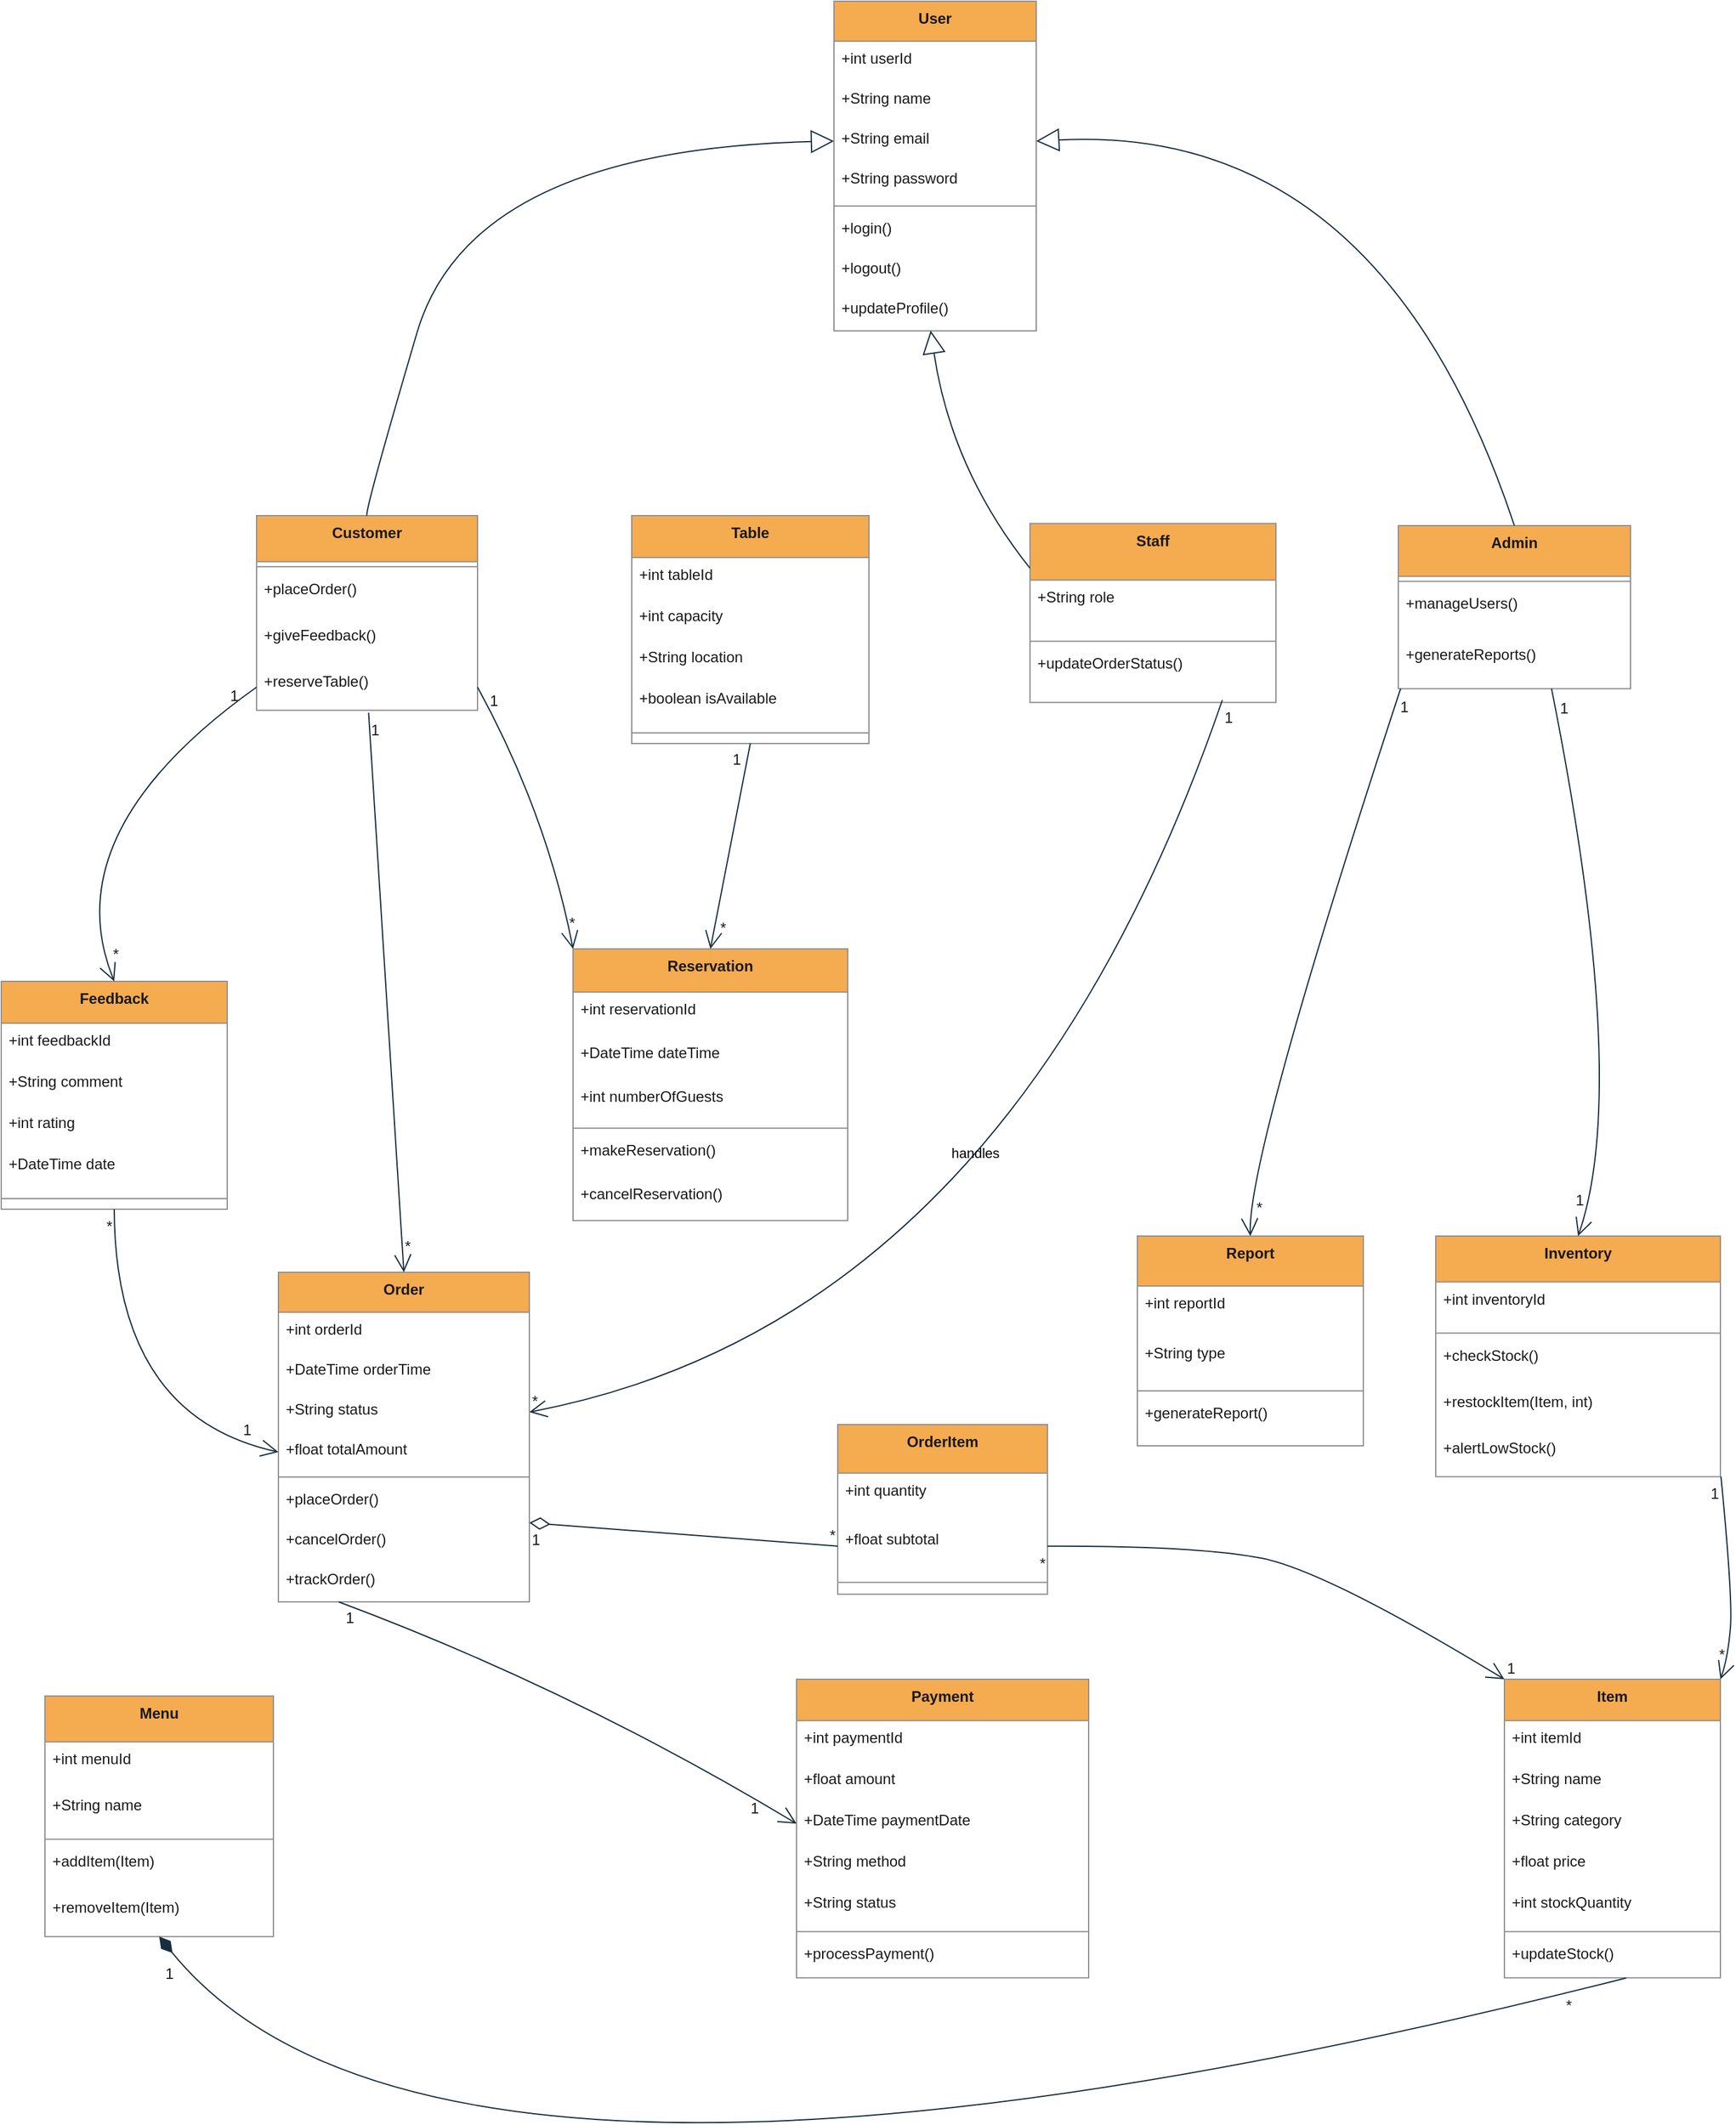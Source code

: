 <mxfile version="26.2.13">
  <diagram id="C5RBs43oDa-KdzZeNtuy" name="Page-1">
    <mxGraphModel dx="2829" dy="2771" grid="0" gridSize="10" guides="1" tooltips="1" connect="1" arrows="1" fold="1" page="1" pageScale="1" pageWidth="827" pageHeight="1169" math="0" shadow="0">
      <root>
        <mxCell id="WIyWlLk6GJQsqaUBKTNV-0" />
        <mxCell id="WIyWlLk6GJQsqaUBKTNV-1" parent="WIyWlLk6GJQsqaUBKTNV-0" />
        <mxCell id="D4eZ-Hi1aHxsngLYi5m4-0" value="User" style="swimlane;fontStyle=1;align=center;verticalAlign=top;childLayout=stackLayout;horizontal=1;startSize=32;horizontalStack=0;resizeParent=1;resizeParentMax=0;resizeLast=0;collapsible=0;marginBottom=0;labelBackgroundColor=none;fillColor=#F5AB50;strokeColor=#909090;fontColor=#1A1A1A;rounded=0;" vertex="1" parent="WIyWlLk6GJQsqaUBKTNV-1">
          <mxGeometry x="737" y="-351" width="162" height="264" as="geometry" />
        </mxCell>
        <mxCell id="D4eZ-Hi1aHxsngLYi5m4-1" value="+int userId" style="text;strokeColor=none;fillColor=none;align=left;verticalAlign=top;spacingLeft=4;spacingRight=4;overflow=hidden;rotatable=0;points=[[0,0.5],[1,0.5]];portConstraint=eastwest;labelBackgroundColor=none;fontColor=#1A1A1A;rounded=0;" vertex="1" parent="D4eZ-Hi1aHxsngLYi5m4-0">
          <mxGeometry y="32" width="162" height="32" as="geometry" />
        </mxCell>
        <mxCell id="D4eZ-Hi1aHxsngLYi5m4-2" value="+String name" style="text;strokeColor=none;fillColor=none;align=left;verticalAlign=top;spacingLeft=4;spacingRight=4;overflow=hidden;rotatable=0;points=[[0,0.5],[1,0.5]];portConstraint=eastwest;labelBackgroundColor=none;fontColor=#1A1A1A;rounded=0;" vertex="1" parent="D4eZ-Hi1aHxsngLYi5m4-0">
          <mxGeometry y="64" width="162" height="32" as="geometry" />
        </mxCell>
        <mxCell id="D4eZ-Hi1aHxsngLYi5m4-3" value="+String email" style="text;strokeColor=none;fillColor=none;align=left;verticalAlign=top;spacingLeft=4;spacingRight=4;overflow=hidden;rotatable=0;points=[[0,0.5],[1,0.5]];portConstraint=eastwest;labelBackgroundColor=none;fontColor=#1A1A1A;rounded=0;" vertex="1" parent="D4eZ-Hi1aHxsngLYi5m4-0">
          <mxGeometry y="96" width="162" height="32" as="geometry" />
        </mxCell>
        <mxCell id="D4eZ-Hi1aHxsngLYi5m4-4" value="+String password" style="text;strokeColor=none;fillColor=none;align=left;verticalAlign=top;spacingLeft=4;spacingRight=4;overflow=hidden;rotatable=0;points=[[0,0.5],[1,0.5]];portConstraint=eastwest;labelBackgroundColor=none;fontColor=#1A1A1A;rounded=0;" vertex="1" parent="D4eZ-Hi1aHxsngLYi5m4-0">
          <mxGeometry y="128" width="162" height="32" as="geometry" />
        </mxCell>
        <mxCell id="D4eZ-Hi1aHxsngLYi5m4-5" style="line;strokeWidth=1;fillColor=none;align=left;verticalAlign=middle;spacingTop=-1;spacingLeft=3;spacingRight=3;rotatable=0;labelPosition=right;points=[];portConstraint=eastwest;labelBackgroundColor=none;strokeColor=#909090;fontColor=#1A1A1A;rounded=0;" vertex="1" parent="D4eZ-Hi1aHxsngLYi5m4-0">
          <mxGeometry y="160" width="162" height="8" as="geometry" />
        </mxCell>
        <mxCell id="D4eZ-Hi1aHxsngLYi5m4-6" value="+login()" style="text;strokeColor=none;fillColor=none;align=left;verticalAlign=top;spacingLeft=4;spacingRight=4;overflow=hidden;rotatable=0;points=[[0,0.5],[1,0.5]];portConstraint=eastwest;labelBackgroundColor=none;fontColor=#1A1A1A;rounded=0;" vertex="1" parent="D4eZ-Hi1aHxsngLYi5m4-0">
          <mxGeometry y="168" width="162" height="32" as="geometry" />
        </mxCell>
        <mxCell id="D4eZ-Hi1aHxsngLYi5m4-7" value="+logout()" style="text;strokeColor=none;fillColor=none;align=left;verticalAlign=top;spacingLeft=4;spacingRight=4;overflow=hidden;rotatable=0;points=[[0,0.5],[1,0.5]];portConstraint=eastwest;labelBackgroundColor=none;fontColor=#1A1A1A;rounded=0;" vertex="1" parent="D4eZ-Hi1aHxsngLYi5m4-0">
          <mxGeometry y="200" width="162" height="32" as="geometry" />
        </mxCell>
        <mxCell id="D4eZ-Hi1aHxsngLYi5m4-8" value="+updateProfile()" style="text;strokeColor=none;fillColor=none;align=left;verticalAlign=top;spacingLeft=4;spacingRight=4;overflow=hidden;rotatable=0;points=[[0,0.5],[1,0.5]];portConstraint=eastwest;labelBackgroundColor=none;fontColor=#1A1A1A;rounded=0;" vertex="1" parent="D4eZ-Hi1aHxsngLYi5m4-0">
          <mxGeometry y="232" width="162" height="32" as="geometry" />
        </mxCell>
        <mxCell id="D4eZ-Hi1aHxsngLYi5m4-9" value="Admin" style="swimlane;fontStyle=1;align=center;verticalAlign=top;childLayout=stackLayout;horizontal=1;startSize=40.571;horizontalStack=0;resizeParent=1;resizeParentMax=0;resizeLast=0;collapsible=0;marginBottom=0;labelBackgroundColor=none;fillColor=#F5AB50;strokeColor=#909090;fontColor=#1A1A1A;rounded=0;" vertex="1" parent="WIyWlLk6GJQsqaUBKTNV-1">
          <mxGeometry x="1189" y="69.0" width="186" height="130.571" as="geometry" />
        </mxCell>
        <mxCell id="D4eZ-Hi1aHxsngLYi5m4-10" style="line;strokeWidth=1;fillColor=none;align=left;verticalAlign=middle;spacingTop=-1;spacingLeft=3;spacingRight=3;rotatable=0;labelPosition=right;points=[];portConstraint=eastwest;labelBackgroundColor=none;strokeColor=#909090;fontColor=#1A1A1A;rounded=0;" vertex="1" parent="D4eZ-Hi1aHxsngLYi5m4-9">
          <mxGeometry y="40.571" width="186" height="8" as="geometry" />
        </mxCell>
        <mxCell id="D4eZ-Hi1aHxsngLYi5m4-11" value="+manageUsers()" style="text;strokeColor=none;fillColor=none;align=left;verticalAlign=top;spacingLeft=4;spacingRight=4;overflow=hidden;rotatable=0;points=[[0,0.5],[1,0.5]];portConstraint=eastwest;labelBackgroundColor=none;fontColor=#1A1A1A;rounded=0;" vertex="1" parent="D4eZ-Hi1aHxsngLYi5m4-9">
          <mxGeometry y="48.571" width="186" height="41" as="geometry" />
        </mxCell>
        <mxCell id="D4eZ-Hi1aHxsngLYi5m4-12" value="+generateReports()" style="text;strokeColor=none;fillColor=none;align=left;verticalAlign=top;spacingLeft=4;spacingRight=4;overflow=hidden;rotatable=0;points=[[0,0.5],[1,0.5]];portConstraint=eastwest;labelBackgroundColor=none;fontColor=#1A1A1A;rounded=0;" vertex="1" parent="D4eZ-Hi1aHxsngLYi5m4-9">
          <mxGeometry y="89.571" width="186" height="41" as="geometry" />
        </mxCell>
        <mxCell id="D4eZ-Hi1aHxsngLYi5m4-13" value="Staff" style="swimlane;fontStyle=1;align=center;verticalAlign=top;childLayout=stackLayout;horizontal=1;startSize=45.333;horizontalStack=0;resizeParent=1;resizeParentMax=0;resizeLast=0;collapsible=0;marginBottom=0;labelBackgroundColor=none;fillColor=#F5AB50;strokeColor=#909090;fontColor=#1A1A1A;rounded=0;" vertex="1" parent="WIyWlLk6GJQsqaUBKTNV-1">
          <mxGeometry x="894" y="67.28" width="197" height="143.333" as="geometry" />
        </mxCell>
        <mxCell id="D4eZ-Hi1aHxsngLYi5m4-14" value="+String role" style="text;strokeColor=none;fillColor=none;align=left;verticalAlign=top;spacingLeft=4;spacingRight=4;overflow=hidden;rotatable=0;points=[[0,0.5],[1,0.5]];portConstraint=eastwest;labelBackgroundColor=none;fontColor=#1A1A1A;rounded=0;" vertex="1" parent="D4eZ-Hi1aHxsngLYi5m4-13">
          <mxGeometry y="45.333" width="197" height="45" as="geometry" />
        </mxCell>
        <mxCell id="D4eZ-Hi1aHxsngLYi5m4-15" style="line;strokeWidth=1;fillColor=none;align=left;verticalAlign=middle;spacingTop=-1;spacingLeft=3;spacingRight=3;rotatable=0;labelPosition=right;points=[];portConstraint=eastwest;labelBackgroundColor=none;strokeColor=#909090;fontColor=#1A1A1A;rounded=0;" vertex="1" parent="D4eZ-Hi1aHxsngLYi5m4-13">
          <mxGeometry y="90.333" width="197" height="8" as="geometry" />
        </mxCell>
        <mxCell id="D4eZ-Hi1aHxsngLYi5m4-16" value="+updateOrderStatus()" style="text;strokeColor=none;fillColor=none;align=left;verticalAlign=top;spacingLeft=4;spacingRight=4;overflow=hidden;rotatable=0;points=[[0,0.5],[1,0.5]];portConstraint=eastwest;labelBackgroundColor=none;fontColor=#1A1A1A;rounded=0;" vertex="1" parent="D4eZ-Hi1aHxsngLYi5m4-13">
          <mxGeometry y="98.333" width="197" height="45" as="geometry" />
        </mxCell>
        <mxCell id="D4eZ-Hi1aHxsngLYi5m4-17" value="Customer" style="swimlane;fontStyle=1;align=center;verticalAlign=top;childLayout=stackLayout;horizontal=1;startSize=36.889;horizontalStack=0;resizeParent=1;resizeParentMax=0;resizeLast=0;collapsible=0;marginBottom=0;labelBackgroundColor=none;fillColor=#F5AB50;strokeColor=#909090;fontColor=#1A1A1A;rounded=0;" vertex="1" parent="WIyWlLk6GJQsqaUBKTNV-1">
          <mxGeometry x="274.5" y="61" width="177" height="155.889" as="geometry" />
        </mxCell>
        <mxCell id="D4eZ-Hi1aHxsngLYi5m4-18" style="line;strokeWidth=1;fillColor=none;align=left;verticalAlign=middle;spacingTop=-1;spacingLeft=3;spacingRight=3;rotatable=0;labelPosition=right;points=[];portConstraint=eastwest;labelBackgroundColor=none;strokeColor=#909090;fontColor=#1A1A1A;rounded=0;" vertex="1" parent="D4eZ-Hi1aHxsngLYi5m4-17">
          <mxGeometry y="36.889" width="177" height="8" as="geometry" />
        </mxCell>
        <mxCell id="D4eZ-Hi1aHxsngLYi5m4-19" value="+placeOrder()" style="text;strokeColor=none;fillColor=none;align=left;verticalAlign=top;spacingLeft=4;spacingRight=4;overflow=hidden;rotatable=0;points=[[0,0.5],[1,0.5]];portConstraint=eastwest;labelBackgroundColor=none;fontColor=#1A1A1A;rounded=0;" vertex="1" parent="D4eZ-Hi1aHxsngLYi5m4-17">
          <mxGeometry y="44.889" width="177" height="37" as="geometry" />
        </mxCell>
        <mxCell id="D4eZ-Hi1aHxsngLYi5m4-20" value="+giveFeedback()" style="text;strokeColor=none;fillColor=none;align=left;verticalAlign=top;spacingLeft=4;spacingRight=4;overflow=hidden;rotatable=0;points=[[0,0.5],[1,0.5]];portConstraint=eastwest;labelBackgroundColor=none;fontColor=#1A1A1A;rounded=0;" vertex="1" parent="D4eZ-Hi1aHxsngLYi5m4-17">
          <mxGeometry y="81.889" width="177" height="37" as="geometry" />
        </mxCell>
        <mxCell id="D4eZ-Hi1aHxsngLYi5m4-21" value="+reserveTable()" style="text;strokeColor=none;fillColor=none;align=left;verticalAlign=top;spacingLeft=4;spacingRight=4;overflow=hidden;rotatable=0;points=[[0,0.5],[1,0.5]];portConstraint=eastwest;labelBackgroundColor=none;fontColor=#1A1A1A;rounded=0;" vertex="1" parent="D4eZ-Hi1aHxsngLYi5m4-17">
          <mxGeometry y="118.889" width="177" height="37" as="geometry" />
        </mxCell>
        <mxCell id="D4eZ-Hi1aHxsngLYi5m4-22" value="Menu" style="swimlane;fontStyle=1;align=center;verticalAlign=top;childLayout=stackLayout;horizontal=1;startSize=36.8;horizontalStack=0;resizeParent=1;resizeParentMax=0;resizeLast=0;collapsible=0;marginBottom=0;labelBackgroundColor=none;fillColor=#F5AB50;strokeColor=#909090;fontColor=#1A1A1A;rounded=0;" vertex="1" parent="WIyWlLk6GJQsqaUBKTNV-1">
          <mxGeometry x="105" y="1006.34" width="183" height="192.8" as="geometry" />
        </mxCell>
        <mxCell id="D4eZ-Hi1aHxsngLYi5m4-23" value="+int menuId" style="text;strokeColor=none;fillColor=none;align=left;verticalAlign=top;spacingLeft=4;spacingRight=4;overflow=hidden;rotatable=0;points=[[0,0.5],[1,0.5]];portConstraint=eastwest;labelBackgroundColor=none;fontColor=#1A1A1A;rounded=0;" vertex="1" parent="D4eZ-Hi1aHxsngLYi5m4-22">
          <mxGeometry y="36.8" width="183" height="37" as="geometry" />
        </mxCell>
        <mxCell id="D4eZ-Hi1aHxsngLYi5m4-24" value="+String name" style="text;strokeColor=none;fillColor=none;align=left;verticalAlign=top;spacingLeft=4;spacingRight=4;overflow=hidden;rotatable=0;points=[[0,0.5],[1,0.5]];portConstraint=eastwest;labelBackgroundColor=none;fontColor=#1A1A1A;rounded=0;" vertex="1" parent="D4eZ-Hi1aHxsngLYi5m4-22">
          <mxGeometry y="73.8" width="183" height="37" as="geometry" />
        </mxCell>
        <mxCell id="D4eZ-Hi1aHxsngLYi5m4-25" style="line;strokeWidth=1;fillColor=none;align=left;verticalAlign=middle;spacingTop=-1;spacingLeft=3;spacingRight=3;rotatable=0;labelPosition=right;points=[];portConstraint=eastwest;labelBackgroundColor=none;strokeColor=#909090;fontColor=#1A1A1A;rounded=0;" vertex="1" parent="D4eZ-Hi1aHxsngLYi5m4-22">
          <mxGeometry y="110.8" width="183" height="8" as="geometry" />
        </mxCell>
        <mxCell id="D4eZ-Hi1aHxsngLYi5m4-26" value="+addItem(Item)" style="text;strokeColor=none;fillColor=none;align=left;verticalAlign=top;spacingLeft=4;spacingRight=4;overflow=hidden;rotatable=0;points=[[0,0.5],[1,0.5]];portConstraint=eastwest;labelBackgroundColor=none;fontColor=#1A1A1A;rounded=0;" vertex="1" parent="D4eZ-Hi1aHxsngLYi5m4-22">
          <mxGeometry y="118.8" width="183" height="37" as="geometry" />
        </mxCell>
        <mxCell id="D4eZ-Hi1aHxsngLYi5m4-27" value="+removeItem(Item)" style="text;strokeColor=none;fillColor=none;align=left;verticalAlign=top;spacingLeft=4;spacingRight=4;overflow=hidden;rotatable=0;points=[[0,0.5],[1,0.5]];portConstraint=eastwest;labelBackgroundColor=none;fontColor=#1A1A1A;rounded=0;" vertex="1" parent="D4eZ-Hi1aHxsngLYi5m4-22">
          <mxGeometry y="155.8" width="183" height="37" as="geometry" />
        </mxCell>
        <mxCell id="D4eZ-Hi1aHxsngLYi5m4-28" value="Item" style="swimlane;fontStyle=1;align=center;verticalAlign=top;childLayout=stackLayout;horizontal=1;startSize=33.143;horizontalStack=0;resizeParent=1;resizeParentMax=0;resizeLast=0;collapsible=0;marginBottom=0;labelBackgroundColor=none;fillColor=#F5AB50;strokeColor=#909090;fontColor=#1A1A1A;rounded=0;" vertex="1" parent="WIyWlLk6GJQsqaUBKTNV-1">
          <mxGeometry x="1274" y="993" width="173" height="239.143" as="geometry" />
        </mxCell>
        <mxCell id="D4eZ-Hi1aHxsngLYi5m4-29" value="+int itemId" style="text;strokeColor=none;fillColor=none;align=left;verticalAlign=top;spacingLeft=4;spacingRight=4;overflow=hidden;rotatable=0;points=[[0,0.5],[1,0.5]];portConstraint=eastwest;labelBackgroundColor=none;fontColor=#1A1A1A;rounded=0;" vertex="1" parent="D4eZ-Hi1aHxsngLYi5m4-28">
          <mxGeometry y="33.143" width="173" height="33" as="geometry" />
        </mxCell>
        <mxCell id="D4eZ-Hi1aHxsngLYi5m4-30" value="+String name" style="text;strokeColor=none;fillColor=none;align=left;verticalAlign=top;spacingLeft=4;spacingRight=4;overflow=hidden;rotatable=0;points=[[0,0.5],[1,0.5]];portConstraint=eastwest;labelBackgroundColor=none;fontColor=#1A1A1A;rounded=0;" vertex="1" parent="D4eZ-Hi1aHxsngLYi5m4-28">
          <mxGeometry y="66.143" width="173" height="33" as="geometry" />
        </mxCell>
        <mxCell id="D4eZ-Hi1aHxsngLYi5m4-31" value="+String category" style="text;strokeColor=none;fillColor=none;align=left;verticalAlign=top;spacingLeft=4;spacingRight=4;overflow=hidden;rotatable=0;points=[[0,0.5],[1,0.5]];portConstraint=eastwest;labelBackgroundColor=none;fontColor=#1A1A1A;rounded=0;" vertex="1" parent="D4eZ-Hi1aHxsngLYi5m4-28">
          <mxGeometry y="99.143" width="173" height="33" as="geometry" />
        </mxCell>
        <mxCell id="D4eZ-Hi1aHxsngLYi5m4-32" value="+float price" style="text;strokeColor=none;fillColor=none;align=left;verticalAlign=top;spacingLeft=4;spacingRight=4;overflow=hidden;rotatable=0;points=[[0,0.5],[1,0.5]];portConstraint=eastwest;labelBackgroundColor=none;fontColor=#1A1A1A;rounded=0;" vertex="1" parent="D4eZ-Hi1aHxsngLYi5m4-28">
          <mxGeometry y="132.143" width="173" height="33" as="geometry" />
        </mxCell>
        <mxCell id="D4eZ-Hi1aHxsngLYi5m4-33" value="+int stockQuantity" style="text;strokeColor=none;fillColor=none;align=left;verticalAlign=top;spacingLeft=4;spacingRight=4;overflow=hidden;rotatable=0;points=[[0,0.5],[1,0.5]];portConstraint=eastwest;labelBackgroundColor=none;fontColor=#1A1A1A;rounded=0;" vertex="1" parent="D4eZ-Hi1aHxsngLYi5m4-28">
          <mxGeometry y="165.143" width="173" height="33" as="geometry" />
        </mxCell>
        <mxCell id="D4eZ-Hi1aHxsngLYi5m4-34" style="line;strokeWidth=1;fillColor=none;align=left;verticalAlign=middle;spacingTop=-1;spacingLeft=3;spacingRight=3;rotatable=0;labelPosition=right;points=[];portConstraint=eastwest;labelBackgroundColor=none;strokeColor=#909090;fontColor=#1A1A1A;rounded=0;" vertex="1" parent="D4eZ-Hi1aHxsngLYi5m4-28">
          <mxGeometry y="198.143" width="173" height="8" as="geometry" />
        </mxCell>
        <mxCell id="D4eZ-Hi1aHxsngLYi5m4-35" value="+updateStock()" style="text;strokeColor=none;fillColor=none;align=left;verticalAlign=top;spacingLeft=4;spacingRight=4;overflow=hidden;rotatable=0;points=[[0,0.5],[1,0.5]];portConstraint=eastwest;labelBackgroundColor=none;fontColor=#1A1A1A;rounded=0;" vertex="1" parent="D4eZ-Hi1aHxsngLYi5m4-28">
          <mxGeometry y="206.143" width="173" height="33" as="geometry" />
        </mxCell>
        <mxCell id="D4eZ-Hi1aHxsngLYi5m4-36" value="Order" style="swimlane;fontStyle=1;align=center;verticalAlign=top;childLayout=stackLayout;horizontal=1;startSize=32;horizontalStack=0;resizeParent=1;resizeParentMax=0;resizeLast=0;collapsible=0;marginBottom=0;labelBackgroundColor=none;fillColor=#F5AB50;strokeColor=#909090;fontColor=#1A1A1A;rounded=0;" vertex="1" parent="WIyWlLk6GJQsqaUBKTNV-1">
          <mxGeometry x="292" y="667" width="201" height="264" as="geometry" />
        </mxCell>
        <mxCell id="D4eZ-Hi1aHxsngLYi5m4-37" value="+int orderId" style="text;strokeColor=none;fillColor=none;align=left;verticalAlign=top;spacingLeft=4;spacingRight=4;overflow=hidden;rotatable=0;points=[[0,0.5],[1,0.5]];portConstraint=eastwest;labelBackgroundColor=none;fontColor=#1A1A1A;rounded=0;" vertex="1" parent="D4eZ-Hi1aHxsngLYi5m4-36">
          <mxGeometry y="32" width="201" height="32" as="geometry" />
        </mxCell>
        <mxCell id="D4eZ-Hi1aHxsngLYi5m4-38" value="+DateTime orderTime" style="text;strokeColor=none;fillColor=none;align=left;verticalAlign=top;spacingLeft=4;spacingRight=4;overflow=hidden;rotatable=0;points=[[0,0.5],[1,0.5]];portConstraint=eastwest;labelBackgroundColor=none;fontColor=#1A1A1A;rounded=0;" vertex="1" parent="D4eZ-Hi1aHxsngLYi5m4-36">
          <mxGeometry y="64" width="201" height="32" as="geometry" />
        </mxCell>
        <mxCell id="D4eZ-Hi1aHxsngLYi5m4-39" value="+String status" style="text;strokeColor=none;fillColor=none;align=left;verticalAlign=top;spacingLeft=4;spacingRight=4;overflow=hidden;rotatable=0;points=[[0,0.5],[1,0.5]];portConstraint=eastwest;labelBackgroundColor=none;fontColor=#1A1A1A;rounded=0;" vertex="1" parent="D4eZ-Hi1aHxsngLYi5m4-36">
          <mxGeometry y="96" width="201" height="32" as="geometry" />
        </mxCell>
        <mxCell id="D4eZ-Hi1aHxsngLYi5m4-40" value="+float totalAmount" style="text;strokeColor=none;fillColor=none;align=left;verticalAlign=top;spacingLeft=4;spacingRight=4;overflow=hidden;rotatable=0;points=[[0,0.5],[1,0.5]];portConstraint=eastwest;labelBackgroundColor=none;fontColor=#1A1A1A;rounded=0;" vertex="1" parent="D4eZ-Hi1aHxsngLYi5m4-36">
          <mxGeometry y="128" width="201" height="32" as="geometry" />
        </mxCell>
        <mxCell id="D4eZ-Hi1aHxsngLYi5m4-41" style="line;strokeWidth=1;fillColor=none;align=left;verticalAlign=middle;spacingTop=-1;spacingLeft=3;spacingRight=3;rotatable=0;labelPosition=right;points=[];portConstraint=eastwest;labelBackgroundColor=none;strokeColor=#909090;fontColor=#1A1A1A;rounded=0;" vertex="1" parent="D4eZ-Hi1aHxsngLYi5m4-36">
          <mxGeometry y="160" width="201" height="8" as="geometry" />
        </mxCell>
        <mxCell id="D4eZ-Hi1aHxsngLYi5m4-42" value="+placeOrder()" style="text;strokeColor=none;fillColor=none;align=left;verticalAlign=top;spacingLeft=4;spacingRight=4;overflow=hidden;rotatable=0;points=[[0,0.5],[1,0.5]];portConstraint=eastwest;labelBackgroundColor=none;fontColor=#1A1A1A;rounded=0;" vertex="1" parent="D4eZ-Hi1aHxsngLYi5m4-36">
          <mxGeometry y="168" width="201" height="32" as="geometry" />
        </mxCell>
        <mxCell id="D4eZ-Hi1aHxsngLYi5m4-43" value="+cancelOrder()" style="text;strokeColor=none;fillColor=none;align=left;verticalAlign=top;spacingLeft=4;spacingRight=4;overflow=hidden;rotatable=0;points=[[0,0.5],[1,0.5]];portConstraint=eastwest;labelBackgroundColor=none;fontColor=#1A1A1A;rounded=0;" vertex="1" parent="D4eZ-Hi1aHxsngLYi5m4-36">
          <mxGeometry y="200" width="201" height="32" as="geometry" />
        </mxCell>
        <mxCell id="D4eZ-Hi1aHxsngLYi5m4-44" value="+trackOrder()" style="text;strokeColor=none;fillColor=none;align=left;verticalAlign=top;spacingLeft=4;spacingRight=4;overflow=hidden;rotatable=0;points=[[0,0.5],[1,0.5]];portConstraint=eastwest;labelBackgroundColor=none;fontColor=#1A1A1A;rounded=0;" vertex="1" parent="D4eZ-Hi1aHxsngLYi5m4-36">
          <mxGeometry y="232" width="201" height="32" as="geometry" />
        </mxCell>
        <mxCell id="D4eZ-Hi1aHxsngLYi5m4-45" value="OrderItem" style="swimlane;fontStyle=1;align=center;verticalAlign=top;childLayout=stackLayout;horizontal=1;startSize=38.857;horizontalStack=0;resizeParent=1;resizeParentMax=0;resizeLast=0;collapsible=0;marginBottom=0;labelBackgroundColor=none;fillColor=#F5AB50;strokeColor=#909090;fontColor=#1A1A1A;rounded=0;" vertex="1" parent="WIyWlLk6GJQsqaUBKTNV-1">
          <mxGeometry x="740" y="789" width="168" height="135.857" as="geometry" />
        </mxCell>
        <mxCell id="D4eZ-Hi1aHxsngLYi5m4-46" value="+int quantity" style="text;strokeColor=none;fillColor=none;align=left;verticalAlign=top;spacingLeft=4;spacingRight=4;overflow=hidden;rotatable=0;points=[[0,0.5],[1,0.5]];portConstraint=eastwest;labelBackgroundColor=none;fontColor=#1A1A1A;rounded=0;" vertex="1" parent="D4eZ-Hi1aHxsngLYi5m4-45">
          <mxGeometry y="38.857" width="168" height="39" as="geometry" />
        </mxCell>
        <mxCell id="D4eZ-Hi1aHxsngLYi5m4-47" value="+float subtotal" style="text;strokeColor=none;fillColor=none;align=left;verticalAlign=top;spacingLeft=4;spacingRight=4;overflow=hidden;rotatable=0;points=[[0,0.5],[1,0.5]];portConstraint=eastwest;labelBackgroundColor=none;fontColor=#1A1A1A;rounded=0;" vertex="1" parent="D4eZ-Hi1aHxsngLYi5m4-45">
          <mxGeometry y="77.857" width="168" height="39" as="geometry" />
        </mxCell>
        <mxCell id="D4eZ-Hi1aHxsngLYi5m4-48" style="line;strokeWidth=1;fillColor=none;align=left;verticalAlign=middle;spacingTop=-1;spacingLeft=3;spacingRight=3;rotatable=0;labelPosition=right;points=[];portConstraint=eastwest;labelBackgroundColor=none;strokeColor=#909090;fontColor=#1A1A1A;rounded=0;" vertex="1" parent="D4eZ-Hi1aHxsngLYi5m4-45">
          <mxGeometry y="116.857" width="168" height="19" as="geometry" />
        </mxCell>
        <mxCell id="D4eZ-Hi1aHxsngLYi5m4-49" value="Table" style="swimlane;fontStyle=1;align=center;verticalAlign=top;childLayout=stackLayout;horizontal=1;startSize=33.455;horizontalStack=0;resizeParent=1;resizeParentMax=0;resizeLast=0;collapsible=0;marginBottom=0;labelBackgroundColor=none;fillColor=#F5AB50;strokeColor=#909090;fontColor=#1A1A1A;rounded=0;" vertex="1" parent="WIyWlLk6GJQsqaUBKTNV-1">
          <mxGeometry x="575" y="61" width="190" height="182.455" as="geometry" />
        </mxCell>
        <mxCell id="D4eZ-Hi1aHxsngLYi5m4-50" value="+int tableId" style="text;strokeColor=none;fillColor=none;align=left;verticalAlign=top;spacingLeft=4;spacingRight=4;overflow=hidden;rotatable=0;points=[[0,0.5],[1,0.5]];portConstraint=eastwest;labelBackgroundColor=none;fontColor=#1A1A1A;rounded=0;" vertex="1" parent="D4eZ-Hi1aHxsngLYi5m4-49">
          <mxGeometry y="33.455" width="190" height="33" as="geometry" />
        </mxCell>
        <mxCell id="D4eZ-Hi1aHxsngLYi5m4-51" value="+int capacity" style="text;strokeColor=none;fillColor=none;align=left;verticalAlign=top;spacingLeft=4;spacingRight=4;overflow=hidden;rotatable=0;points=[[0,0.5],[1,0.5]];portConstraint=eastwest;labelBackgroundColor=none;fontColor=#1A1A1A;rounded=0;" vertex="1" parent="D4eZ-Hi1aHxsngLYi5m4-49">
          <mxGeometry y="66.455" width="190" height="33" as="geometry" />
        </mxCell>
        <mxCell id="D4eZ-Hi1aHxsngLYi5m4-52" value="+String location" style="text;strokeColor=none;fillColor=none;align=left;verticalAlign=top;spacingLeft=4;spacingRight=4;overflow=hidden;rotatable=0;points=[[0,0.5],[1,0.5]];portConstraint=eastwest;labelBackgroundColor=none;fontColor=#1A1A1A;rounded=0;" vertex="1" parent="D4eZ-Hi1aHxsngLYi5m4-49">
          <mxGeometry y="99.455" width="190" height="33" as="geometry" />
        </mxCell>
        <mxCell id="D4eZ-Hi1aHxsngLYi5m4-53" value="+boolean isAvailable" style="text;strokeColor=none;fillColor=none;align=left;verticalAlign=top;spacingLeft=4;spacingRight=4;overflow=hidden;rotatable=0;points=[[0,0.5],[1,0.5]];portConstraint=eastwest;labelBackgroundColor=none;fontColor=#1A1A1A;rounded=0;" vertex="1" parent="D4eZ-Hi1aHxsngLYi5m4-49">
          <mxGeometry y="132.455" width="190" height="33" as="geometry" />
        </mxCell>
        <mxCell id="D4eZ-Hi1aHxsngLYi5m4-54" style="line;strokeWidth=1;fillColor=none;align=left;verticalAlign=middle;spacingTop=-1;spacingLeft=3;spacingRight=3;rotatable=0;labelPosition=right;points=[];portConstraint=eastwest;labelBackgroundColor=none;strokeColor=#909090;fontColor=#1A1A1A;rounded=0;" vertex="1" parent="D4eZ-Hi1aHxsngLYi5m4-49">
          <mxGeometry y="165.455" width="190" height="17" as="geometry" />
        </mxCell>
        <mxCell id="D4eZ-Hi1aHxsngLYi5m4-55" value="Reservation" style="swimlane;fontStyle=1;align=center;verticalAlign=top;childLayout=stackLayout;horizontal=1;startSize=34.667;horizontalStack=0;resizeParent=1;resizeParentMax=0;resizeLast=0;collapsible=0;marginBottom=0;labelBackgroundColor=none;fillColor=#F5AB50;strokeColor=#909090;fontColor=#1A1A1A;rounded=0;" vertex="1" parent="WIyWlLk6GJQsqaUBKTNV-1">
          <mxGeometry x="528" y="408" width="220" height="217.667" as="geometry" />
        </mxCell>
        <mxCell id="D4eZ-Hi1aHxsngLYi5m4-56" value="+int reservationId" style="text;strokeColor=none;fillColor=none;align=left;verticalAlign=top;spacingLeft=4;spacingRight=4;overflow=hidden;rotatable=0;points=[[0,0.5],[1,0.5]];portConstraint=eastwest;labelBackgroundColor=none;fontColor=#1A1A1A;rounded=0;" vertex="1" parent="D4eZ-Hi1aHxsngLYi5m4-55">
          <mxGeometry y="34.667" width="220" height="35" as="geometry" />
        </mxCell>
        <mxCell id="D4eZ-Hi1aHxsngLYi5m4-57" value="+DateTime dateTime" style="text;strokeColor=none;fillColor=none;align=left;verticalAlign=top;spacingLeft=4;spacingRight=4;overflow=hidden;rotatable=0;points=[[0,0.5],[1,0.5]];portConstraint=eastwest;labelBackgroundColor=none;fontColor=#1A1A1A;rounded=0;" vertex="1" parent="D4eZ-Hi1aHxsngLYi5m4-55">
          <mxGeometry y="69.667" width="220" height="35" as="geometry" />
        </mxCell>
        <mxCell id="D4eZ-Hi1aHxsngLYi5m4-58" value="+int numberOfGuests" style="text;strokeColor=none;fillColor=none;align=left;verticalAlign=top;spacingLeft=4;spacingRight=4;overflow=hidden;rotatable=0;points=[[0,0.5],[1,0.5]];portConstraint=eastwest;labelBackgroundColor=none;fontColor=#1A1A1A;rounded=0;" vertex="1" parent="D4eZ-Hi1aHxsngLYi5m4-55">
          <mxGeometry y="104.667" width="220" height="35" as="geometry" />
        </mxCell>
        <mxCell id="D4eZ-Hi1aHxsngLYi5m4-59" style="line;strokeWidth=1;fillColor=none;align=left;verticalAlign=middle;spacingTop=-1;spacingLeft=3;spacingRight=3;rotatable=0;labelPosition=right;points=[];portConstraint=eastwest;labelBackgroundColor=none;strokeColor=#909090;fontColor=#1A1A1A;rounded=0;" vertex="1" parent="D4eZ-Hi1aHxsngLYi5m4-55">
          <mxGeometry y="139.667" width="220" height="8" as="geometry" />
        </mxCell>
        <mxCell id="D4eZ-Hi1aHxsngLYi5m4-60" value="+makeReservation()" style="text;strokeColor=none;fillColor=none;align=left;verticalAlign=top;spacingLeft=4;spacingRight=4;overflow=hidden;rotatable=0;points=[[0,0.5],[1,0.5]];portConstraint=eastwest;labelBackgroundColor=none;fontColor=#1A1A1A;rounded=0;" vertex="1" parent="D4eZ-Hi1aHxsngLYi5m4-55">
          <mxGeometry y="147.667" width="220" height="35" as="geometry" />
        </mxCell>
        <mxCell id="D4eZ-Hi1aHxsngLYi5m4-61" value="+cancelReservation()" style="text;strokeColor=none;fillColor=none;align=left;verticalAlign=top;spacingLeft=4;spacingRight=4;overflow=hidden;rotatable=0;points=[[0,0.5],[1,0.5]];portConstraint=eastwest;labelBackgroundColor=none;fontColor=#1A1A1A;rounded=0;" vertex="1" parent="D4eZ-Hi1aHxsngLYi5m4-55">
          <mxGeometry y="182.667" width="220" height="35" as="geometry" />
        </mxCell>
        <mxCell id="D4eZ-Hi1aHxsngLYi5m4-62" value="Payment" style="swimlane;fontStyle=1;align=center;verticalAlign=top;childLayout=stackLayout;horizontal=1;startSize=33.143;horizontalStack=0;resizeParent=1;resizeParentMax=0;resizeLast=0;collapsible=0;marginBottom=0;labelBackgroundColor=none;fillColor=#F5AB50;strokeColor=#909090;fontColor=#1A1A1A;rounded=0;" vertex="1" parent="WIyWlLk6GJQsqaUBKTNV-1">
          <mxGeometry x="707" y="993" width="234" height="239.143" as="geometry" />
        </mxCell>
        <mxCell id="D4eZ-Hi1aHxsngLYi5m4-63" value="+int paymentId" style="text;strokeColor=none;fillColor=none;align=left;verticalAlign=top;spacingLeft=4;spacingRight=4;overflow=hidden;rotatable=0;points=[[0,0.5],[1,0.5]];portConstraint=eastwest;labelBackgroundColor=none;fontColor=#1A1A1A;rounded=0;" vertex="1" parent="D4eZ-Hi1aHxsngLYi5m4-62">
          <mxGeometry y="33.143" width="234" height="33" as="geometry" />
        </mxCell>
        <mxCell id="D4eZ-Hi1aHxsngLYi5m4-64" value="+float amount" style="text;strokeColor=none;fillColor=none;align=left;verticalAlign=top;spacingLeft=4;spacingRight=4;overflow=hidden;rotatable=0;points=[[0,0.5],[1,0.5]];portConstraint=eastwest;labelBackgroundColor=none;fontColor=#1A1A1A;rounded=0;" vertex="1" parent="D4eZ-Hi1aHxsngLYi5m4-62">
          <mxGeometry y="66.143" width="234" height="33" as="geometry" />
        </mxCell>
        <mxCell id="D4eZ-Hi1aHxsngLYi5m4-65" value="+DateTime paymentDate" style="text;strokeColor=none;fillColor=none;align=left;verticalAlign=top;spacingLeft=4;spacingRight=4;overflow=hidden;rotatable=0;points=[[0,0.5],[1,0.5]];portConstraint=eastwest;labelBackgroundColor=none;fontColor=#1A1A1A;rounded=0;" vertex="1" parent="D4eZ-Hi1aHxsngLYi5m4-62">
          <mxGeometry y="99.143" width="234" height="33" as="geometry" />
        </mxCell>
        <mxCell id="D4eZ-Hi1aHxsngLYi5m4-66" value="+String method" style="text;strokeColor=none;fillColor=none;align=left;verticalAlign=top;spacingLeft=4;spacingRight=4;overflow=hidden;rotatable=0;points=[[0,0.5],[1,0.5]];portConstraint=eastwest;labelBackgroundColor=none;fontColor=#1A1A1A;rounded=0;" vertex="1" parent="D4eZ-Hi1aHxsngLYi5m4-62">
          <mxGeometry y="132.143" width="234" height="33" as="geometry" />
        </mxCell>
        <mxCell id="D4eZ-Hi1aHxsngLYi5m4-67" value="+String status" style="text;strokeColor=none;fillColor=none;align=left;verticalAlign=top;spacingLeft=4;spacingRight=4;overflow=hidden;rotatable=0;points=[[0,0.5],[1,0.5]];portConstraint=eastwest;labelBackgroundColor=none;fontColor=#1A1A1A;rounded=0;" vertex="1" parent="D4eZ-Hi1aHxsngLYi5m4-62">
          <mxGeometry y="165.143" width="234" height="33" as="geometry" />
        </mxCell>
        <mxCell id="D4eZ-Hi1aHxsngLYi5m4-68" style="line;strokeWidth=1;fillColor=none;align=left;verticalAlign=middle;spacingTop=-1;spacingLeft=3;spacingRight=3;rotatable=0;labelPosition=right;points=[];portConstraint=eastwest;labelBackgroundColor=none;strokeColor=#909090;fontColor=#1A1A1A;rounded=0;" vertex="1" parent="D4eZ-Hi1aHxsngLYi5m4-62">
          <mxGeometry y="198.143" width="234" height="8" as="geometry" />
        </mxCell>
        <mxCell id="D4eZ-Hi1aHxsngLYi5m4-69" value="+processPayment()" style="text;strokeColor=none;fillColor=none;align=left;verticalAlign=top;spacingLeft=4;spacingRight=4;overflow=hidden;rotatable=0;points=[[0,0.5],[1,0.5]];portConstraint=eastwest;labelBackgroundColor=none;fontColor=#1A1A1A;rounded=0;" vertex="1" parent="D4eZ-Hi1aHxsngLYi5m4-62">
          <mxGeometry y="206.143" width="234" height="33" as="geometry" />
        </mxCell>
        <mxCell id="D4eZ-Hi1aHxsngLYi5m4-70" value="Feedback" style="swimlane;fontStyle=1;align=center;verticalAlign=top;childLayout=stackLayout;horizontal=1;startSize=33.455;horizontalStack=0;resizeParent=1;resizeParentMax=0;resizeLast=0;collapsible=0;marginBottom=0;labelBackgroundColor=none;fillColor=#F5AB50;strokeColor=#909090;fontColor=#1A1A1A;rounded=0;" vertex="1" parent="WIyWlLk6GJQsqaUBKTNV-1">
          <mxGeometry x="70" y="434.0" width="181" height="182.455" as="geometry" />
        </mxCell>
        <mxCell id="D4eZ-Hi1aHxsngLYi5m4-71" value="+int feedbackId" style="text;strokeColor=none;fillColor=none;align=left;verticalAlign=top;spacingLeft=4;spacingRight=4;overflow=hidden;rotatable=0;points=[[0,0.5],[1,0.5]];portConstraint=eastwest;labelBackgroundColor=none;fontColor=#1A1A1A;rounded=0;" vertex="1" parent="D4eZ-Hi1aHxsngLYi5m4-70">
          <mxGeometry y="33.455" width="181" height="33" as="geometry" />
        </mxCell>
        <mxCell id="D4eZ-Hi1aHxsngLYi5m4-72" value="+String comment" style="text;strokeColor=none;fillColor=none;align=left;verticalAlign=top;spacingLeft=4;spacingRight=4;overflow=hidden;rotatable=0;points=[[0,0.5],[1,0.5]];portConstraint=eastwest;labelBackgroundColor=none;fontColor=#1A1A1A;rounded=0;" vertex="1" parent="D4eZ-Hi1aHxsngLYi5m4-70">
          <mxGeometry y="66.455" width="181" height="33" as="geometry" />
        </mxCell>
        <mxCell id="D4eZ-Hi1aHxsngLYi5m4-73" value="+int rating" style="text;strokeColor=none;fillColor=none;align=left;verticalAlign=top;spacingLeft=4;spacingRight=4;overflow=hidden;rotatable=0;points=[[0,0.5],[1,0.5]];portConstraint=eastwest;labelBackgroundColor=none;fontColor=#1A1A1A;rounded=0;" vertex="1" parent="D4eZ-Hi1aHxsngLYi5m4-70">
          <mxGeometry y="99.455" width="181" height="33" as="geometry" />
        </mxCell>
        <mxCell id="D4eZ-Hi1aHxsngLYi5m4-74" value="+DateTime date" style="text;strokeColor=none;fillColor=none;align=left;verticalAlign=top;spacingLeft=4;spacingRight=4;overflow=hidden;rotatable=0;points=[[0,0.5],[1,0.5]];portConstraint=eastwest;labelBackgroundColor=none;fontColor=#1A1A1A;rounded=0;" vertex="1" parent="D4eZ-Hi1aHxsngLYi5m4-70">
          <mxGeometry y="132.455" width="181" height="33" as="geometry" />
        </mxCell>
        <mxCell id="D4eZ-Hi1aHxsngLYi5m4-75" style="line;strokeWidth=1;fillColor=none;align=left;verticalAlign=middle;spacingTop=-1;spacingLeft=3;spacingRight=3;rotatable=0;labelPosition=right;points=[];portConstraint=eastwest;labelBackgroundColor=none;strokeColor=#909090;fontColor=#1A1A1A;rounded=0;" vertex="1" parent="D4eZ-Hi1aHxsngLYi5m4-70">
          <mxGeometry y="165.455" width="181" height="17" as="geometry" />
        </mxCell>
        <mxCell id="D4eZ-Hi1aHxsngLYi5m4-76" value="Inventory" style="swimlane;fontStyle=1;align=center;verticalAlign=top;childLayout=stackLayout;horizontal=1;startSize=36.8;horizontalStack=0;resizeParent=1;resizeParentMax=0;resizeLast=0;collapsible=0;marginBottom=0;labelBackgroundColor=none;fillColor=#F5AB50;strokeColor=#909090;fontColor=#1A1A1A;rounded=0;" vertex="1" parent="WIyWlLk6GJQsqaUBKTNV-1">
          <mxGeometry x="1219" y="638" width="228" height="192.8" as="geometry" />
        </mxCell>
        <mxCell id="D4eZ-Hi1aHxsngLYi5m4-77" value="+int inventoryId" style="text;strokeColor=none;fillColor=none;align=left;verticalAlign=top;spacingLeft=4;spacingRight=4;overflow=hidden;rotatable=0;points=[[0,0.5],[1,0.5]];portConstraint=eastwest;labelBackgroundColor=none;fontColor=#1A1A1A;rounded=0;" vertex="1" parent="D4eZ-Hi1aHxsngLYi5m4-76">
          <mxGeometry y="36.8" width="228" height="37" as="geometry" />
        </mxCell>
        <mxCell id="D4eZ-Hi1aHxsngLYi5m4-78" style="line;strokeWidth=1;fillColor=none;align=left;verticalAlign=middle;spacingTop=-1;spacingLeft=3;spacingRight=3;rotatable=0;labelPosition=right;points=[];portConstraint=eastwest;labelBackgroundColor=none;strokeColor=#909090;fontColor=#1A1A1A;rounded=0;" vertex="1" parent="D4eZ-Hi1aHxsngLYi5m4-76">
          <mxGeometry y="73.8" width="228" height="8" as="geometry" />
        </mxCell>
        <mxCell id="D4eZ-Hi1aHxsngLYi5m4-79" value="+checkStock()" style="text;strokeColor=none;fillColor=none;align=left;verticalAlign=top;spacingLeft=4;spacingRight=4;overflow=hidden;rotatable=0;points=[[0,0.5],[1,0.5]];portConstraint=eastwest;labelBackgroundColor=none;fontColor=#1A1A1A;rounded=0;" vertex="1" parent="D4eZ-Hi1aHxsngLYi5m4-76">
          <mxGeometry y="81.8" width="228" height="37" as="geometry" />
        </mxCell>
        <mxCell id="D4eZ-Hi1aHxsngLYi5m4-80" value="+restockItem(Item, int)" style="text;strokeColor=none;fillColor=none;align=left;verticalAlign=top;spacingLeft=4;spacingRight=4;overflow=hidden;rotatable=0;points=[[0,0.5],[1,0.5]];portConstraint=eastwest;labelBackgroundColor=none;fontColor=#1A1A1A;rounded=0;" vertex="1" parent="D4eZ-Hi1aHxsngLYi5m4-76">
          <mxGeometry y="118.8" width="228" height="37" as="geometry" />
        </mxCell>
        <mxCell id="D4eZ-Hi1aHxsngLYi5m4-81" value="+alertLowStock()" style="text;strokeColor=none;fillColor=none;align=left;verticalAlign=top;spacingLeft=4;spacingRight=4;overflow=hidden;rotatable=0;points=[[0,0.5],[1,0.5]];portConstraint=eastwest;labelBackgroundColor=none;fontColor=#1A1A1A;rounded=0;" vertex="1" parent="D4eZ-Hi1aHxsngLYi5m4-76">
          <mxGeometry y="155.8" width="228" height="37" as="geometry" />
        </mxCell>
        <mxCell id="D4eZ-Hi1aHxsngLYi5m4-82" value="Report" style="swimlane;fontStyle=1;align=center;verticalAlign=top;childLayout=stackLayout;horizontal=1;startSize=40;horizontalStack=0;resizeParent=1;resizeParentMax=0;resizeLast=0;collapsible=0;marginBottom=0;labelBackgroundColor=none;fillColor=#F5AB50;strokeColor=#909090;fontColor=#1A1A1A;rounded=0;" vertex="1" parent="WIyWlLk6GJQsqaUBKTNV-1">
          <mxGeometry x="980" y="638" width="181" height="168" as="geometry" />
        </mxCell>
        <mxCell id="D4eZ-Hi1aHxsngLYi5m4-83" value="+int reportId" style="text;strokeColor=none;fillColor=none;align=left;verticalAlign=top;spacingLeft=4;spacingRight=4;overflow=hidden;rotatable=0;points=[[0,0.5],[1,0.5]];portConstraint=eastwest;labelBackgroundColor=none;fontColor=#1A1A1A;rounded=0;" vertex="1" parent="D4eZ-Hi1aHxsngLYi5m4-82">
          <mxGeometry y="40" width="181" height="40" as="geometry" />
        </mxCell>
        <mxCell id="D4eZ-Hi1aHxsngLYi5m4-84" value="+String type" style="text;strokeColor=none;fillColor=none;align=left;verticalAlign=top;spacingLeft=4;spacingRight=4;overflow=hidden;rotatable=0;points=[[0,0.5],[1,0.5]];portConstraint=eastwest;labelBackgroundColor=none;fontColor=#1A1A1A;rounded=0;" vertex="1" parent="D4eZ-Hi1aHxsngLYi5m4-82">
          <mxGeometry y="80" width="181" height="40" as="geometry" />
        </mxCell>
        <mxCell id="D4eZ-Hi1aHxsngLYi5m4-85" style="line;strokeWidth=1;fillColor=none;align=left;verticalAlign=middle;spacingTop=-1;spacingLeft=3;spacingRight=3;rotatable=0;labelPosition=right;points=[];portConstraint=eastwest;labelBackgroundColor=none;strokeColor=#909090;fontColor=#1A1A1A;rounded=0;" vertex="1" parent="D4eZ-Hi1aHxsngLYi5m4-82">
          <mxGeometry y="120" width="181" height="8" as="geometry" />
        </mxCell>
        <mxCell id="D4eZ-Hi1aHxsngLYi5m4-86" value="+generateReport()" style="text;strokeColor=none;fillColor=none;align=left;verticalAlign=top;spacingLeft=4;spacingRight=4;overflow=hidden;rotatable=0;points=[[0,0.5],[1,0.5]];portConstraint=eastwest;labelBackgroundColor=none;fontColor=#1A1A1A;rounded=0;" vertex="1" parent="D4eZ-Hi1aHxsngLYi5m4-82">
          <mxGeometry y="128" width="181" height="40" as="geometry" />
        </mxCell>
        <mxCell id="D4eZ-Hi1aHxsngLYi5m4-87" value="" style="curved=1;startArrow=block;startSize=16;startFill=0;endArrow=none;entryX=0.5;entryY=0;rounded=0;exitX=1;exitY=0.5;exitDx=0;exitDy=0;labelBackgroundColor=none;fontColor=default;strokeColor=#182E3E;" edge="1" parent="WIyWlLk6GJQsqaUBKTNV-1" source="D4eZ-Hi1aHxsngLYi5m4-3" target="D4eZ-Hi1aHxsngLYi5m4-9">
          <mxGeometry relative="1" as="geometry">
            <Array as="points">
              <mxPoint x="1175" y="-253" />
            </Array>
            <mxPoint x="859" y="-343" as="sourcePoint" />
          </mxGeometry>
        </mxCell>
        <mxCell id="D4eZ-Hi1aHxsngLYi5m4-88" value="" style="curved=1;startArrow=block;startSize=16;startFill=0;endArrow=none;exitX=0.478;exitY=0.994;entryX=0;entryY=0.25;rounded=0;exitDx=0;exitDy=0;exitPerimeter=0;entryDx=0;entryDy=0;labelBackgroundColor=none;fontColor=default;strokeColor=#182E3E;" edge="1" parent="WIyWlLk6GJQsqaUBKTNV-1" source="D4eZ-Hi1aHxsngLYi5m4-8" target="D4eZ-Hi1aHxsngLYi5m4-13">
          <mxGeometry relative="1" as="geometry">
            <Array as="points">
              <mxPoint x="831" y="24" />
            </Array>
            <mxPoint x="762.0" y="-86" as="sourcePoint" />
            <mxPoint x="991.42" y="350.67" as="targetPoint" />
          </mxGeometry>
        </mxCell>
        <mxCell id="D4eZ-Hi1aHxsngLYi5m4-90" value="" style="curved=1;startArrow=diamondThin;startSize=14;startFill=1;endArrow=none;exitX=0.5;exitY=1;entryX=0.564;entryY=1.002;rounded=0;labelBackgroundColor=none;fontColor=default;strokeColor=#182E3E;entryDx=0;entryDy=0;entryPerimeter=0;" edge="1" parent="WIyWlLk6GJQsqaUBKTNV-1" source="D4eZ-Hi1aHxsngLYi5m4-22" target="D4eZ-Hi1aHxsngLYi5m4-35">
          <mxGeometry relative="1" as="geometry">
            <Array as="points">
              <mxPoint x="420" y="1474" />
            </Array>
          </mxGeometry>
        </mxCell>
        <mxCell id="D4eZ-Hi1aHxsngLYi5m4-91" value="1" style="edgeLabel;resizable=0;labelBackgroundColor=none;fontSize=12;align=left;verticalAlign=top;fontColor=#1A1A1A;rounded=0;" vertex="1" parent="D4eZ-Hi1aHxsngLYi5m4-90">
          <mxGeometry x="-1" relative="1" as="geometry">
            <mxPoint x="3" y="16" as="offset" />
          </mxGeometry>
        </mxCell>
        <mxCell id="D4eZ-Hi1aHxsngLYi5m4-92" value="*" style="edgeLabel;resizable=0;labelBackgroundColor=none;fontSize=12;align=right;verticalAlign=bottom;fontColor=#1A1A1A;rounded=0;" vertex="1" parent="D4eZ-Hi1aHxsngLYi5m4-90">
          <mxGeometry x="1" relative="1" as="geometry">
            <mxPoint x="-42" y="31" as="offset" />
          </mxGeometry>
        </mxCell>
        <mxCell id="D4eZ-Hi1aHxsngLYi5m4-93" value="" style="curved=1;startArrow=diamondThin;startSize=14;startFill=0;endArrow=none;exitX=1;exitY=0.76;entryX=0;entryY=0.5;rounded=0;labelBackgroundColor=none;fontColor=default;strokeColor=#182E3E;entryDx=0;entryDy=0;" edge="1" parent="WIyWlLk6GJQsqaUBKTNV-1" source="D4eZ-Hi1aHxsngLYi5m4-36" target="D4eZ-Hi1aHxsngLYi5m4-47">
          <mxGeometry relative="1" as="geometry">
            <Array as="points" />
          </mxGeometry>
        </mxCell>
        <mxCell id="D4eZ-Hi1aHxsngLYi5m4-94" value="1" style="edgeLabel;resizable=0;labelBackgroundColor=none;fontSize=12;align=left;verticalAlign=top;fontColor=#1A1A1A;rounded=0;" vertex="1" parent="D4eZ-Hi1aHxsngLYi5m4-93">
          <mxGeometry x="-1" relative="1" as="geometry" />
        </mxCell>
        <mxCell id="D4eZ-Hi1aHxsngLYi5m4-95" value="*" style="edgeLabel;resizable=0;labelBackgroundColor=none;fontSize=12;align=right;verticalAlign=bottom;fontColor=#1A1A1A;rounded=0;" vertex="1" parent="D4eZ-Hi1aHxsngLYi5m4-93">
          <mxGeometry x="1" relative="1" as="geometry" />
        </mxCell>
        <mxCell id="D4eZ-Hi1aHxsngLYi5m4-96" value="" style="curved=1;startArrow=none;endArrow=open;endSize=12;exitX=1;exitY=0.5;entryX=0;entryY=0;rounded=0;labelBackgroundColor=none;fontColor=default;strokeColor=#182E3E;entryDx=0;entryDy=0;exitDx=0;exitDy=0;" edge="1" parent="WIyWlLk6GJQsqaUBKTNV-1" source="D4eZ-Hi1aHxsngLYi5m4-47" target="D4eZ-Hi1aHxsngLYi5m4-28">
          <mxGeometry relative="1" as="geometry">
            <Array as="points">
              <mxPoint x="1028" y="886" />
              <mxPoint x="1131" y="906" />
            </Array>
          </mxGeometry>
        </mxCell>
        <mxCell id="D4eZ-Hi1aHxsngLYi5m4-97" value="*" style="edgeLabel;resizable=0;labelBackgroundColor=none;fontSize=12;align=right;verticalAlign=top;fontColor=#1A1A1A;rounded=0;" vertex="1" parent="D4eZ-Hi1aHxsngLYi5m4-96">
          <mxGeometry x="-1" relative="1" as="geometry" />
        </mxCell>
        <mxCell id="D4eZ-Hi1aHxsngLYi5m4-98" value="1" style="edgeLabel;resizable=0;labelBackgroundColor=none;fontSize=12;align=left;verticalAlign=bottom;fontColor=#1A1A1A;rounded=0;" vertex="1" parent="D4eZ-Hi1aHxsngLYi5m4-96">
          <mxGeometry x="1" relative="1" as="geometry" />
        </mxCell>
        <mxCell id="D4eZ-Hi1aHxsngLYi5m4-99" value="" style="curved=1;startArrow=none;endArrow=open;endSize=12;exitX=1;exitY=0.5;entryX=0;entryY=0;rounded=0;entryDx=0;entryDy=0;exitDx=0;exitDy=0;labelBackgroundColor=none;fontColor=default;strokeColor=#182E3E;" edge="1" parent="WIyWlLk6GJQsqaUBKTNV-1" source="D4eZ-Hi1aHxsngLYi5m4-21" target="D4eZ-Hi1aHxsngLYi5m4-55">
          <mxGeometry relative="1" as="geometry">
            <Array as="points">
              <mxPoint x="507" y="300" />
            </Array>
          </mxGeometry>
        </mxCell>
        <mxCell id="D4eZ-Hi1aHxsngLYi5m4-100" value="1" style="edgeLabel;resizable=0;labelBackgroundColor=none;fontSize=12;align=right;verticalAlign=top;fontColor=#1A1A1A;rounded=0;" vertex="1" parent="D4eZ-Hi1aHxsngLYi5m4-99">
          <mxGeometry x="-1" relative="1" as="geometry">
            <mxPoint x="18" y="-3" as="offset" />
          </mxGeometry>
        </mxCell>
        <mxCell id="D4eZ-Hi1aHxsngLYi5m4-101" value="*" style="edgeLabel;resizable=0;labelBackgroundColor=none;fontSize=12;align=left;verticalAlign=bottom;fontColor=#1A1A1A;rounded=0;" vertex="1" parent="D4eZ-Hi1aHxsngLYi5m4-99">
          <mxGeometry x="1" relative="1" as="geometry">
            <mxPoint x="-5" y="-12" as="offset" />
          </mxGeometry>
        </mxCell>
        <mxCell id="D4eZ-Hi1aHxsngLYi5m4-102" value="handles" style="curved=1;startArrow=none;endArrow=open;endSize=12;exitX=0.782;exitY=0.959;entryX=1;entryY=0.5;rounded=0;labelBackgroundColor=none;fontColor=default;strokeColor=#182E3E;entryDx=0;entryDy=0;exitDx=0;exitDy=0;exitPerimeter=0;" edge="1" parent="WIyWlLk6GJQsqaUBKTNV-1" source="D4eZ-Hi1aHxsngLYi5m4-16" target="D4eZ-Hi1aHxsngLYi5m4-39">
          <mxGeometry x="-0.112" y="-69" relative="1" as="geometry">
            <Array as="points">
              <mxPoint x="877" y="706" />
            </Array>
            <mxPoint as="offset" />
          </mxGeometry>
        </mxCell>
        <mxCell id="D4eZ-Hi1aHxsngLYi5m4-103" value="1" style="edgeLabel;resizable=0;labelBackgroundColor=none;fontSize=12;align=right;verticalAlign=top;fontColor=#1A1A1A;rounded=0;" vertex="1" parent="D4eZ-Hi1aHxsngLYi5m4-102">
          <mxGeometry x="-1" relative="1" as="geometry">
            <mxPoint x="10" as="offset" />
          </mxGeometry>
        </mxCell>
        <mxCell id="D4eZ-Hi1aHxsngLYi5m4-104" value="*" style="edgeLabel;resizable=0;labelBackgroundColor=none;fontSize=12;align=left;verticalAlign=bottom;fontColor=#1A1A1A;rounded=0;" vertex="1" parent="D4eZ-Hi1aHxsngLYi5m4-102">
          <mxGeometry x="1" relative="1" as="geometry" />
        </mxCell>
        <mxCell id="D4eZ-Hi1aHxsngLYi5m4-105" value="" style="curved=1;startArrow=none;endArrow=open;endSize=12;exitX=0.507;exitY=1.052;rounded=0;entryX=0.5;entryY=0;entryDx=0;entryDy=0;exitDx=0;exitDy=0;exitPerimeter=0;labelBackgroundColor=none;fontColor=default;strokeColor=#182E3E;" edge="1" parent="WIyWlLk6GJQsqaUBKTNV-1" source="D4eZ-Hi1aHxsngLYi5m4-21" target="D4eZ-Hi1aHxsngLYi5m4-36">
          <mxGeometry relative="1" as="geometry">
            <Array as="points" />
            <mxPoint x="540" y="487" as="targetPoint" />
          </mxGeometry>
        </mxCell>
        <mxCell id="D4eZ-Hi1aHxsngLYi5m4-106" value="1" style="edgeLabel;resizable=0;labelBackgroundColor=none;fontSize=12;align=left;verticalAlign=top;fontColor=#1A1A1A;rounded=0;" vertex="1" parent="D4eZ-Hi1aHxsngLYi5m4-105">
          <mxGeometry x="-1" relative="1" as="geometry" />
        </mxCell>
        <mxCell id="D4eZ-Hi1aHxsngLYi5m4-107" value="*" style="edgeLabel;resizable=0;labelBackgroundColor=none;fontSize=12;align=right;verticalAlign=bottom;fontColor=#1A1A1A;rounded=0;" vertex="1" parent="D4eZ-Hi1aHxsngLYi5m4-105">
          <mxGeometry x="1" relative="1" as="geometry">
            <mxPoint x="7" y="-12" as="offset" />
          </mxGeometry>
        </mxCell>
        <mxCell id="D4eZ-Hi1aHxsngLYi5m4-108" value="" style="curved=1;startArrow=none;endArrow=open;endSize=12;exitX=0.5;exitY=1;entryX=0.5;entryY=0;rounded=0;labelBackgroundColor=none;fontColor=default;strokeColor=#182E3E;" edge="1" parent="WIyWlLk6GJQsqaUBKTNV-1" source="D4eZ-Hi1aHxsngLYi5m4-49" target="D4eZ-Hi1aHxsngLYi5m4-55">
          <mxGeometry relative="1" as="geometry">
            <Array as="points" />
          </mxGeometry>
        </mxCell>
        <mxCell id="D4eZ-Hi1aHxsngLYi5m4-109" value="1" style="edgeLabel;resizable=0;labelBackgroundColor=none;fontSize=12;align=right;verticalAlign=top;fontColor=#1A1A1A;rounded=0;" vertex="1" parent="D4eZ-Hi1aHxsngLYi5m4-108">
          <mxGeometry x="-1" relative="1" as="geometry">
            <mxPoint x="-6" y="-1" as="offset" />
          </mxGeometry>
        </mxCell>
        <mxCell id="D4eZ-Hi1aHxsngLYi5m4-110" value="*" style="edgeLabel;resizable=0;labelBackgroundColor=none;fontSize=12;align=left;verticalAlign=bottom;fontColor=#1A1A1A;rounded=0;" vertex="1" parent="D4eZ-Hi1aHxsngLYi5m4-108">
          <mxGeometry x="1" relative="1" as="geometry">
            <mxPoint x="6" y="-8" as="offset" />
          </mxGeometry>
        </mxCell>
        <mxCell id="D4eZ-Hi1aHxsngLYi5m4-111" value="" style="curved=1;startArrow=none;endArrow=open;endSize=12;exitX=0.24;exitY=1;entryX=0;entryY=0.5;rounded=0;labelBackgroundColor=none;fontColor=default;strokeColor=#182E3E;entryDx=0;entryDy=0;" edge="1" parent="WIyWlLk6GJQsqaUBKTNV-1" source="D4eZ-Hi1aHxsngLYi5m4-36" target="D4eZ-Hi1aHxsngLYi5m4-65">
          <mxGeometry relative="1" as="geometry">
            <Array as="points">
              <mxPoint x="528" y="1001" />
            </Array>
          </mxGeometry>
        </mxCell>
        <mxCell id="D4eZ-Hi1aHxsngLYi5m4-112" value="1" style="edgeLabel;resizable=0;labelBackgroundColor=none;fontSize=12;align=right;verticalAlign=top;fontColor=#1A1A1A;rounded=0;" vertex="1" parent="D4eZ-Hi1aHxsngLYi5m4-111">
          <mxGeometry x="-1" relative="1" as="geometry">
            <mxPoint x="14" y="-1" as="offset" />
          </mxGeometry>
        </mxCell>
        <mxCell id="D4eZ-Hi1aHxsngLYi5m4-113" value="1" style="edgeLabel;resizable=0;labelBackgroundColor=none;fontSize=12;align=left;verticalAlign=bottom;fontColor=#1A1A1A;rounded=0;" vertex="1" parent="D4eZ-Hi1aHxsngLYi5m4-111">
          <mxGeometry x="1" relative="1" as="geometry">
            <mxPoint x="-39" y="-4" as="offset" />
          </mxGeometry>
        </mxCell>
        <mxCell id="D4eZ-Hi1aHxsngLYi5m4-114" value="" style="curved=1;startArrow=none;endArrow=open;endSize=12;exitX=0;exitY=0.5;entryX=0.5;entryY=0;rounded=0;entryDx=0;entryDy=0;exitDx=0;exitDy=0;labelBackgroundColor=none;fontColor=default;strokeColor=#182E3E;" edge="1" parent="WIyWlLk6GJQsqaUBKTNV-1" source="D4eZ-Hi1aHxsngLYi5m4-21" target="D4eZ-Hi1aHxsngLYi5m4-70">
          <mxGeometry relative="1" as="geometry">
            <Array as="points">
              <mxPoint x="112" y="314" />
            </Array>
            <mxPoint x="250.0" y="214.999" as="sourcePoint" />
            <mxPoint x="219.16" y="521.11" as="targetPoint" />
          </mxGeometry>
        </mxCell>
        <mxCell id="D4eZ-Hi1aHxsngLYi5m4-115" value="1" style="edgeLabel;resizable=0;labelBackgroundColor=none;fontSize=12;align=right;verticalAlign=top;fontColor=#1A1A1A;rounded=0;" vertex="1" parent="D4eZ-Hi1aHxsngLYi5m4-114">
          <mxGeometry x="-1" relative="1" as="geometry">
            <mxPoint x="-13" y="-7" as="offset" />
          </mxGeometry>
        </mxCell>
        <mxCell id="D4eZ-Hi1aHxsngLYi5m4-116" value="*" style="edgeLabel;resizable=0;labelBackgroundColor=none;fontSize=12;align=left;verticalAlign=bottom;fontColor=#1A1A1A;rounded=0;" vertex="1" parent="D4eZ-Hi1aHxsngLYi5m4-114">
          <mxGeometry x="1" relative="1" as="geometry">
            <mxPoint x="-3" y="-13" as="offset" />
          </mxGeometry>
        </mxCell>
        <mxCell id="D4eZ-Hi1aHxsngLYi5m4-117" value="" style="curved=1;startArrow=none;endArrow=open;endSize=12;exitX=0.5;exitY=1;entryX=0;entryY=0.5;rounded=0;entryDx=0;entryDy=0;labelBackgroundColor=none;fontColor=default;strokeColor=#182E3E;" edge="1" parent="WIyWlLk6GJQsqaUBKTNV-1" source="D4eZ-Hi1aHxsngLYi5m4-70" target="D4eZ-Hi1aHxsngLYi5m4-40">
          <mxGeometry relative="1" as="geometry">
            <Array as="points">
              <mxPoint x="161" y="782" />
            </Array>
          </mxGeometry>
        </mxCell>
        <mxCell id="D4eZ-Hi1aHxsngLYi5m4-118" value="*" style="edgeLabel;resizable=0;labelBackgroundColor=none;fontSize=12;align=right;verticalAlign=top;fontColor=#1A1A1A;rounded=0;" vertex="1" parent="D4eZ-Hi1aHxsngLYi5m4-117">
          <mxGeometry x="-1" relative="1" as="geometry" />
        </mxCell>
        <mxCell id="D4eZ-Hi1aHxsngLYi5m4-119" value="1" style="edgeLabel;resizable=0;labelBackgroundColor=none;fontSize=12;align=left;verticalAlign=bottom;fontColor=#1A1A1A;rounded=0;" vertex="1" parent="D4eZ-Hi1aHxsngLYi5m4-117">
          <mxGeometry x="1" relative="1" as="geometry">
            <mxPoint x="-30" y="-9" as="offset" />
          </mxGeometry>
        </mxCell>
        <mxCell id="D4eZ-Hi1aHxsngLYi5m4-120" value="" style="curved=1;startArrow=none;endArrow=open;endSize=12;exitX=0.66;exitY=1;entryX=0.5;entryY=0;rounded=0;labelBackgroundColor=none;fontColor=default;strokeColor=#182E3E;" edge="1" parent="WIyWlLk6GJQsqaUBKTNV-1" source="D4eZ-Hi1aHxsngLYi5m4-9" target="D4eZ-Hi1aHxsngLYi5m4-76">
          <mxGeometry relative="1" as="geometry">
            <Array as="points">
              <mxPoint x="1375" y="517" />
            </Array>
          </mxGeometry>
        </mxCell>
        <mxCell id="D4eZ-Hi1aHxsngLYi5m4-121" value="1" style="edgeLabel;resizable=0;labelBackgroundColor=none;fontSize=12;align=right;verticalAlign=top;fontColor=#1A1A1A;rounded=0;" vertex="1" parent="D4eZ-Hi1aHxsngLYi5m4-120">
          <mxGeometry x="-1" relative="1" as="geometry">
            <mxPoint x="15" y="2" as="offset" />
          </mxGeometry>
        </mxCell>
        <mxCell id="D4eZ-Hi1aHxsngLYi5m4-122" value="1" style="edgeLabel;resizable=0;labelBackgroundColor=none;fontSize=12;align=left;verticalAlign=bottom;fontColor=#1A1A1A;rounded=0;" vertex="1" parent="D4eZ-Hi1aHxsngLYi5m4-120">
          <mxGeometry x="1" relative="1" as="geometry">
            <mxPoint x="-4" y="-20" as="offset" />
          </mxGeometry>
        </mxCell>
        <mxCell id="D4eZ-Hi1aHxsngLYi5m4-123" value="" style="curved=1;startArrow=none;endArrow=open;endSize=12;exitX=1.002;exitY=0.997;entryX=1;entryY=0;rounded=0;labelBackgroundColor=none;fontColor=default;strokeColor=#182E3E;entryDx=0;entryDy=0;exitDx=0;exitDy=0;exitPerimeter=0;" edge="1" parent="WIyWlLk6GJQsqaUBKTNV-1" source="D4eZ-Hi1aHxsngLYi5m4-81" target="D4eZ-Hi1aHxsngLYi5m4-28">
          <mxGeometry relative="1" as="geometry">
            <Array as="points">
              <mxPoint x="1457" y="928" />
              <mxPoint x="1453" y="976" />
            </Array>
          </mxGeometry>
        </mxCell>
        <mxCell id="D4eZ-Hi1aHxsngLYi5m4-124" value="1" style="edgeLabel;resizable=0;labelBackgroundColor=none;fontSize=12;align=right;verticalAlign=top;fontColor=#1A1A1A;rounded=0;" vertex="1" parent="D4eZ-Hi1aHxsngLYi5m4-123">
          <mxGeometry x="-1" relative="1" as="geometry" />
        </mxCell>
        <mxCell id="D4eZ-Hi1aHxsngLYi5m4-125" value="*" style="edgeLabel;resizable=0;labelBackgroundColor=none;fontSize=12;align=left;verticalAlign=bottom;fontColor=#1A1A1A;rounded=0;" vertex="1" parent="D4eZ-Hi1aHxsngLYi5m4-123">
          <mxGeometry x="1" relative="1" as="geometry">
            <mxPoint x="-3" y="-11" as="offset" />
          </mxGeometry>
        </mxCell>
        <mxCell id="D4eZ-Hi1aHxsngLYi5m4-126" value="" style="curved=1;startArrow=none;endArrow=open;endSize=12;exitX=0.01;exitY=1;entryX=0.5;entryY=0;rounded=0;labelBackgroundColor=none;fontColor=default;strokeColor=#182E3E;" edge="1" parent="WIyWlLk6GJQsqaUBKTNV-1" source="D4eZ-Hi1aHxsngLYi5m4-9" target="D4eZ-Hi1aHxsngLYi5m4-82">
          <mxGeometry relative="1" as="geometry">
            <Array as="points">
              <mxPoint x="1068" y="574" />
            </Array>
          </mxGeometry>
        </mxCell>
        <mxCell id="D4eZ-Hi1aHxsngLYi5m4-127" value="1" style="edgeLabel;resizable=0;labelBackgroundColor=none;fontSize=12;align=right;verticalAlign=top;fontColor=#1A1A1A;rounded=0;" vertex="1" parent="D4eZ-Hi1aHxsngLYi5m4-126">
          <mxGeometry x="-1" relative="1" as="geometry">
            <mxPoint x="8" y="1" as="offset" />
          </mxGeometry>
        </mxCell>
        <mxCell id="D4eZ-Hi1aHxsngLYi5m4-128" value="*" style="edgeLabel;resizable=0;labelBackgroundColor=none;fontSize=12;align=left;verticalAlign=bottom;fontColor=#1A1A1A;rounded=0;" vertex="1" parent="D4eZ-Hi1aHxsngLYi5m4-126">
          <mxGeometry x="1" relative="1" as="geometry">
            <mxPoint x="3" y="-14" as="offset" />
          </mxGeometry>
        </mxCell>
        <mxCell id="D4eZ-Hi1aHxsngLYi5m4-89" value="" style="curved=1;startArrow=block;startSize=16;startFill=0;endArrow=none;exitX=0;exitY=0.5;rounded=0;entryX=0.5;entryY=0;entryDx=0;entryDy=0;exitDx=0;exitDy=0;labelBackgroundColor=none;fontColor=default;strokeColor=#182E3E;" edge="1" parent="WIyWlLk6GJQsqaUBKTNV-1" source="D4eZ-Hi1aHxsngLYi5m4-3" target="D4eZ-Hi1aHxsngLYi5m4-17">
          <mxGeometry relative="1" as="geometry">
            <Array as="points">
              <mxPoint x="446" y="-232" />
              <mxPoint x="360" y="61" />
            </Array>
            <mxPoint x="666" y="-424.96" as="sourcePoint" />
            <mxPoint x="336" y="49" as="targetPoint" />
          </mxGeometry>
        </mxCell>
      </root>
    </mxGraphModel>
  </diagram>
</mxfile>
